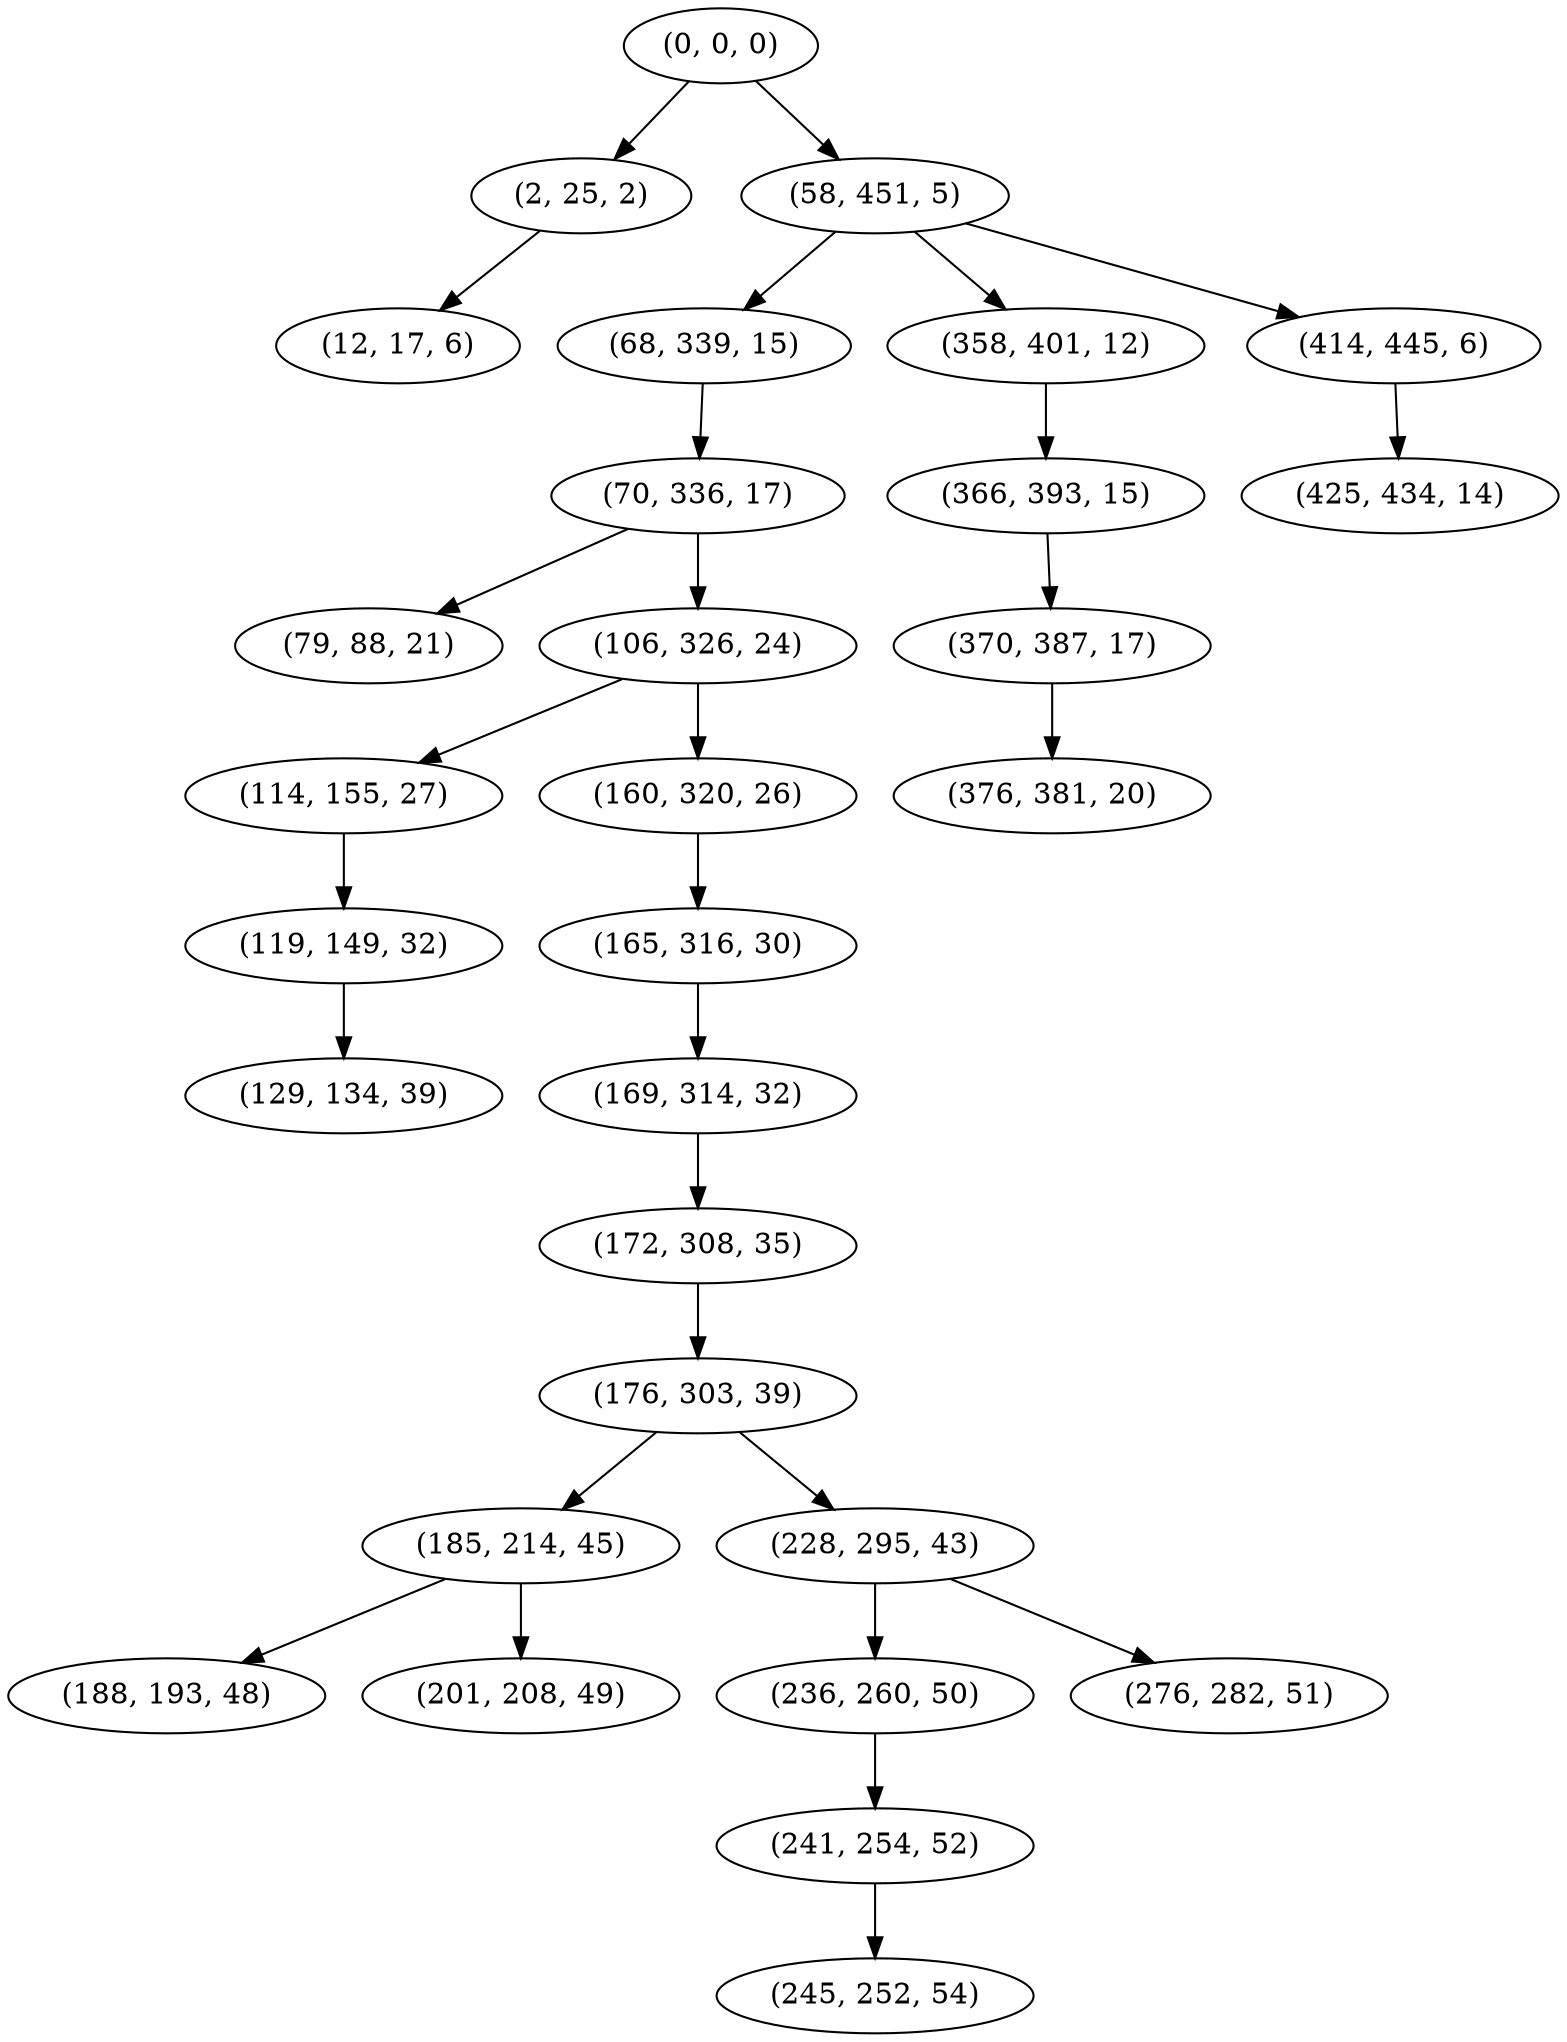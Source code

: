 digraph tree {
    "(0, 0, 0)";
    "(2, 25, 2)";
    "(12, 17, 6)";
    "(58, 451, 5)";
    "(68, 339, 15)";
    "(70, 336, 17)";
    "(79, 88, 21)";
    "(106, 326, 24)";
    "(114, 155, 27)";
    "(119, 149, 32)";
    "(129, 134, 39)";
    "(160, 320, 26)";
    "(165, 316, 30)";
    "(169, 314, 32)";
    "(172, 308, 35)";
    "(176, 303, 39)";
    "(185, 214, 45)";
    "(188, 193, 48)";
    "(201, 208, 49)";
    "(228, 295, 43)";
    "(236, 260, 50)";
    "(241, 254, 52)";
    "(245, 252, 54)";
    "(276, 282, 51)";
    "(358, 401, 12)";
    "(366, 393, 15)";
    "(370, 387, 17)";
    "(376, 381, 20)";
    "(414, 445, 6)";
    "(425, 434, 14)";
    "(0, 0, 0)" -> "(2, 25, 2)";
    "(0, 0, 0)" -> "(58, 451, 5)";
    "(2, 25, 2)" -> "(12, 17, 6)";
    "(58, 451, 5)" -> "(68, 339, 15)";
    "(58, 451, 5)" -> "(358, 401, 12)";
    "(58, 451, 5)" -> "(414, 445, 6)";
    "(68, 339, 15)" -> "(70, 336, 17)";
    "(70, 336, 17)" -> "(79, 88, 21)";
    "(70, 336, 17)" -> "(106, 326, 24)";
    "(106, 326, 24)" -> "(114, 155, 27)";
    "(106, 326, 24)" -> "(160, 320, 26)";
    "(114, 155, 27)" -> "(119, 149, 32)";
    "(119, 149, 32)" -> "(129, 134, 39)";
    "(160, 320, 26)" -> "(165, 316, 30)";
    "(165, 316, 30)" -> "(169, 314, 32)";
    "(169, 314, 32)" -> "(172, 308, 35)";
    "(172, 308, 35)" -> "(176, 303, 39)";
    "(176, 303, 39)" -> "(185, 214, 45)";
    "(176, 303, 39)" -> "(228, 295, 43)";
    "(185, 214, 45)" -> "(188, 193, 48)";
    "(185, 214, 45)" -> "(201, 208, 49)";
    "(228, 295, 43)" -> "(236, 260, 50)";
    "(228, 295, 43)" -> "(276, 282, 51)";
    "(236, 260, 50)" -> "(241, 254, 52)";
    "(241, 254, 52)" -> "(245, 252, 54)";
    "(358, 401, 12)" -> "(366, 393, 15)";
    "(366, 393, 15)" -> "(370, 387, 17)";
    "(370, 387, 17)" -> "(376, 381, 20)";
    "(414, 445, 6)" -> "(425, 434, 14)";
}
